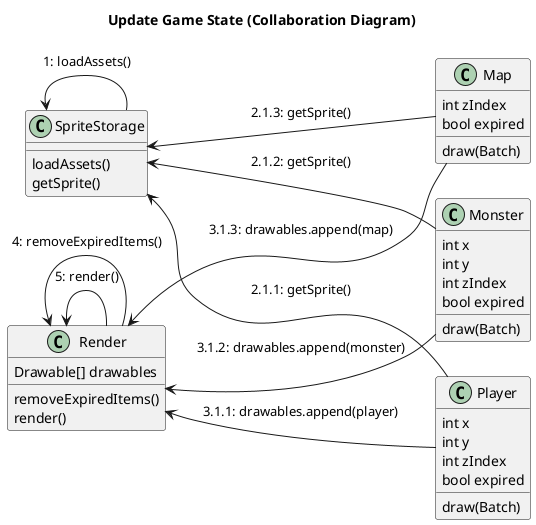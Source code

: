 @startuml
title: Update Game State (Collaboration Diagram)
left to right direction

class SpriteStorage {
  loadAssets()
 getSprite()
}

class Monster {
    int x
    int y
    int zIndex
    bool expired
    draw(Batch)
}
class Map {
    int zIndex
    bool expired
    draw(Batch)
}

class Player {
    int x
    int y
    int zIndex
    bool expired
    draw(Batch)
}


class Render {
    Drawable[] drawables
    removeExpiredItems()
    render()
}
Render<-- Render: 5: render()
Render<-- Render: 4: removeExpiredItems()

SpriteStorage <-- SpriteStorage: 1: loadAssets()


SpriteStorage <-- Monster: 2.1.2: getSprite()
SpriteStorage <-- Player: 2.1.1: getSprite()
SpriteStorage <-- Map: 2.1.3: getSprite()

Render <-- Monster: 3.1.2: drawables.append(monster)
Render <-- Player: 3.1.1: drawables.append(player)
Render <-- Map: 3.1.3: drawables.append(map)

@enduml